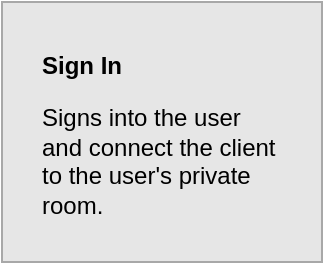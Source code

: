<mxfile version="23.1.5" type="device">
  <diagram name="Page-1" id="4lDk51xbj5pzVns9jrAr">
    <mxGraphModel dx="1083" dy="670" grid="1" gridSize="10" guides="1" tooltips="1" connect="1" arrows="1" fold="1" page="1" pageScale="1" pageWidth="850" pageHeight="1100" math="0" shadow="0">
      <root>
        <object label="" title="{background: red}" id="0">
          <mxCell />
        </object>
        <mxCell id="1" parent="0" />
        <mxCell id="aTRTbKg03fQBY51J9LLK-1" value="&lt;p&gt;&lt;b&gt;Sign In&lt;/b&gt;&lt;/p&gt;&lt;p&gt;Signs into the user and connect the client to the user&#39;s private room.&lt;/p&gt;" style="rounded=0;whiteSpace=wrap;html=1;align=left;autosize=1;spacing=8;verticalAlign=top;resizable=1;resizeWidth=1;resizeHeight=0;fixedWidth=1;spacingRight=12;spacingLeft=12;strokeColor=#A8A8A8;fillColor=#E6E6E6;" vertex="1" parent="1">
          <mxGeometry x="250" y="60" width="160" height="130" as="geometry" />
        </mxCell>
      </root>
    </mxGraphModel>
  </diagram>
</mxfile>
